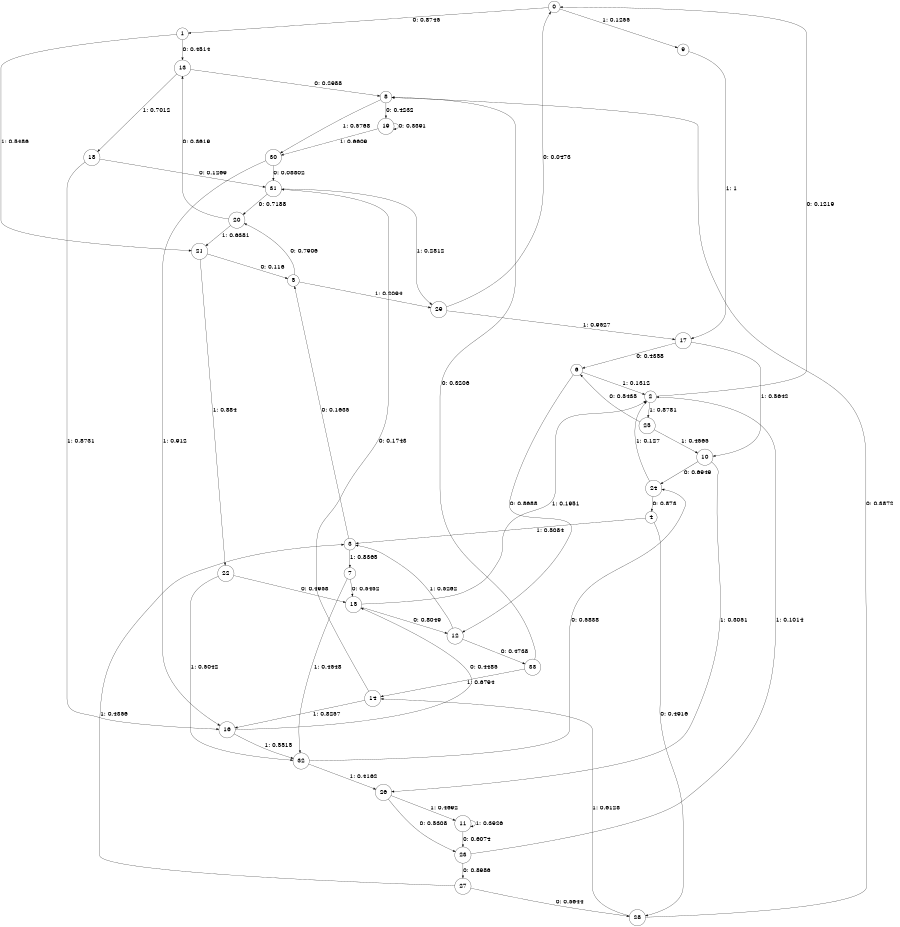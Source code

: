 digraph "ch36concat_phase3_L6" {
size = "6,8.5";
ratio = "fill";
node [shape = circle];
node [fontsize = 24];
edge [fontsize = 24];
0 -> 1 [label = "0: 0.8745   "];
0 -> 9 [label = "1: 0.1255   "];
1 -> 13 [label = "0: 0.4514   "];
1 -> 21 [label = "1: 0.5486   "];
2 -> 0 [label = "0: 0.1219   "];
2 -> 25 [label = "1: 0.8781   "];
3 -> 5 [label = "0: 0.1635   "];
3 -> 7 [label = "1: 0.8365   "];
4 -> 28 [label = "0: 0.4916   "];
4 -> 3 [label = "1: 0.5084   "];
5 -> 20 [label = "0: 0.7906   "];
5 -> 29 [label = "1: 0.2094   "];
6 -> 12 [label = "0: 0.8688   "];
6 -> 2 [label = "1: 0.1312   "];
7 -> 15 [label = "0: 0.5452   "];
7 -> 32 [label = "1: 0.4548   "];
8 -> 19 [label = "0: 0.4232   "];
8 -> 30 [label = "1: 0.5768   "];
9 -> 17 [label = "1: 1        "];
10 -> 24 [label = "0: 0.6949   "];
10 -> 26 [label = "1: 0.3051   "];
11 -> 23 [label = "0: 0.6074   "];
11 -> 11 [label = "1: 0.3926   "];
12 -> 33 [label = "0: 0.4738   "];
12 -> 3 [label = "1: 0.5262   "];
13 -> 8 [label = "0: 0.2988   "];
13 -> 18 [label = "1: 0.7012   "];
14 -> 31 [label = "0: 0.1743   "];
14 -> 16 [label = "1: 0.8257   "];
15 -> 12 [label = "0: 0.8049   "];
15 -> 2 [label = "1: 0.1951   "];
16 -> 15 [label = "0: 0.4485   "];
16 -> 32 [label = "1: 0.5515   "];
17 -> 6 [label = "0: 0.4358   "];
17 -> 10 [label = "1: 0.5642   "];
18 -> 31 [label = "0: 0.1269   "];
18 -> 16 [label = "1: 0.8731   "];
19 -> 19 [label = "0: 0.3391   "];
19 -> 30 [label = "1: 0.6609   "];
20 -> 13 [label = "0: 0.3619   "];
20 -> 21 [label = "1: 0.6381   "];
21 -> 5 [label = "0: 0.116    "];
21 -> 22 [label = "1: 0.884    "];
22 -> 15 [label = "0: 0.4958   "];
22 -> 32 [label = "1: 0.5042   "];
23 -> 27 [label = "0: 0.8986   "];
23 -> 2 [label = "1: 0.1014   "];
24 -> 4 [label = "0: 0.873    "];
24 -> 2 [label = "1: 0.127    "];
25 -> 6 [label = "0: 0.5435   "];
25 -> 10 [label = "1: 0.4565   "];
26 -> 23 [label = "0: 0.5308   "];
26 -> 11 [label = "1: 0.4692   "];
27 -> 28 [label = "0: 0.5644   "];
27 -> 3 [label = "1: 0.4356   "];
28 -> 8 [label = "0: 0.3872   "];
28 -> 14 [label = "1: 0.6128   "];
29 -> 0 [label = "0: 0.0473   "];
29 -> 17 [label = "1: 0.9527   "];
30 -> 31 [label = "0: 0.08802  "];
30 -> 16 [label = "1: 0.912    "];
31 -> 20 [label = "0: 0.7188   "];
31 -> 29 [label = "1: 0.2812   "];
32 -> 24 [label = "0: 0.5838   "];
32 -> 26 [label = "1: 0.4162   "];
33 -> 8 [label = "0: 0.3206   "];
33 -> 14 [label = "1: 0.6794   "];
}